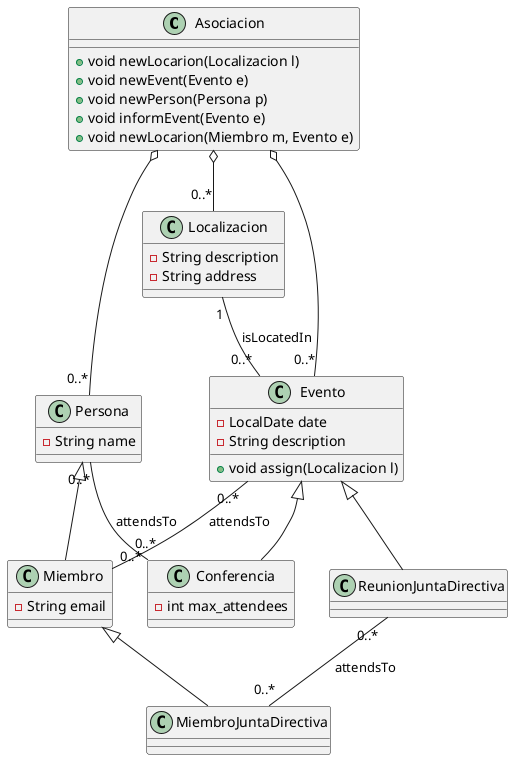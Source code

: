 @startuml

class Asociacion {
    + void newLocarion(Localizacion l)
    + void newEvent(Evento e)
    + void newPerson(Persona p)
    + void informEvent(Evento e)
    + void newLocarion(Miembro m, Evento e)
}
class Conferencia {
    - int max_attendees
}
class Evento {
    - LocalDate date
    - String description
    + void assign(Localizacion l)
}
class Localizacion {
    - String description
    - String address
}
class Miembro {
    - String email
}
class MiembroJuntaDirectiva {

}
class Persona {
    - String name
}
class ReunionJuntaDirectiva {

}

Asociacion o-- "0..*" Persona
Persona <|-- Miembro
Persona "0..*" -- "0..*" Conferencia : attendsTo
Miembro <|-- MiembroJuntaDirectiva
Asociacion o-- "0..*" Localizacion
Localizacion "1" -- "0..*" Evento : isLocatedIn
Asociacion o-- "0..*" Evento
Evento <|-- Conferencia
Evento <|-- ReunionJuntaDirectiva
ReunionJuntaDirectiva "0..*" -- "0..*" MiembroJuntaDirectiva : attendsTo
Evento "0..*" -- "0..*" Miembro : attendsTo

@enduml
